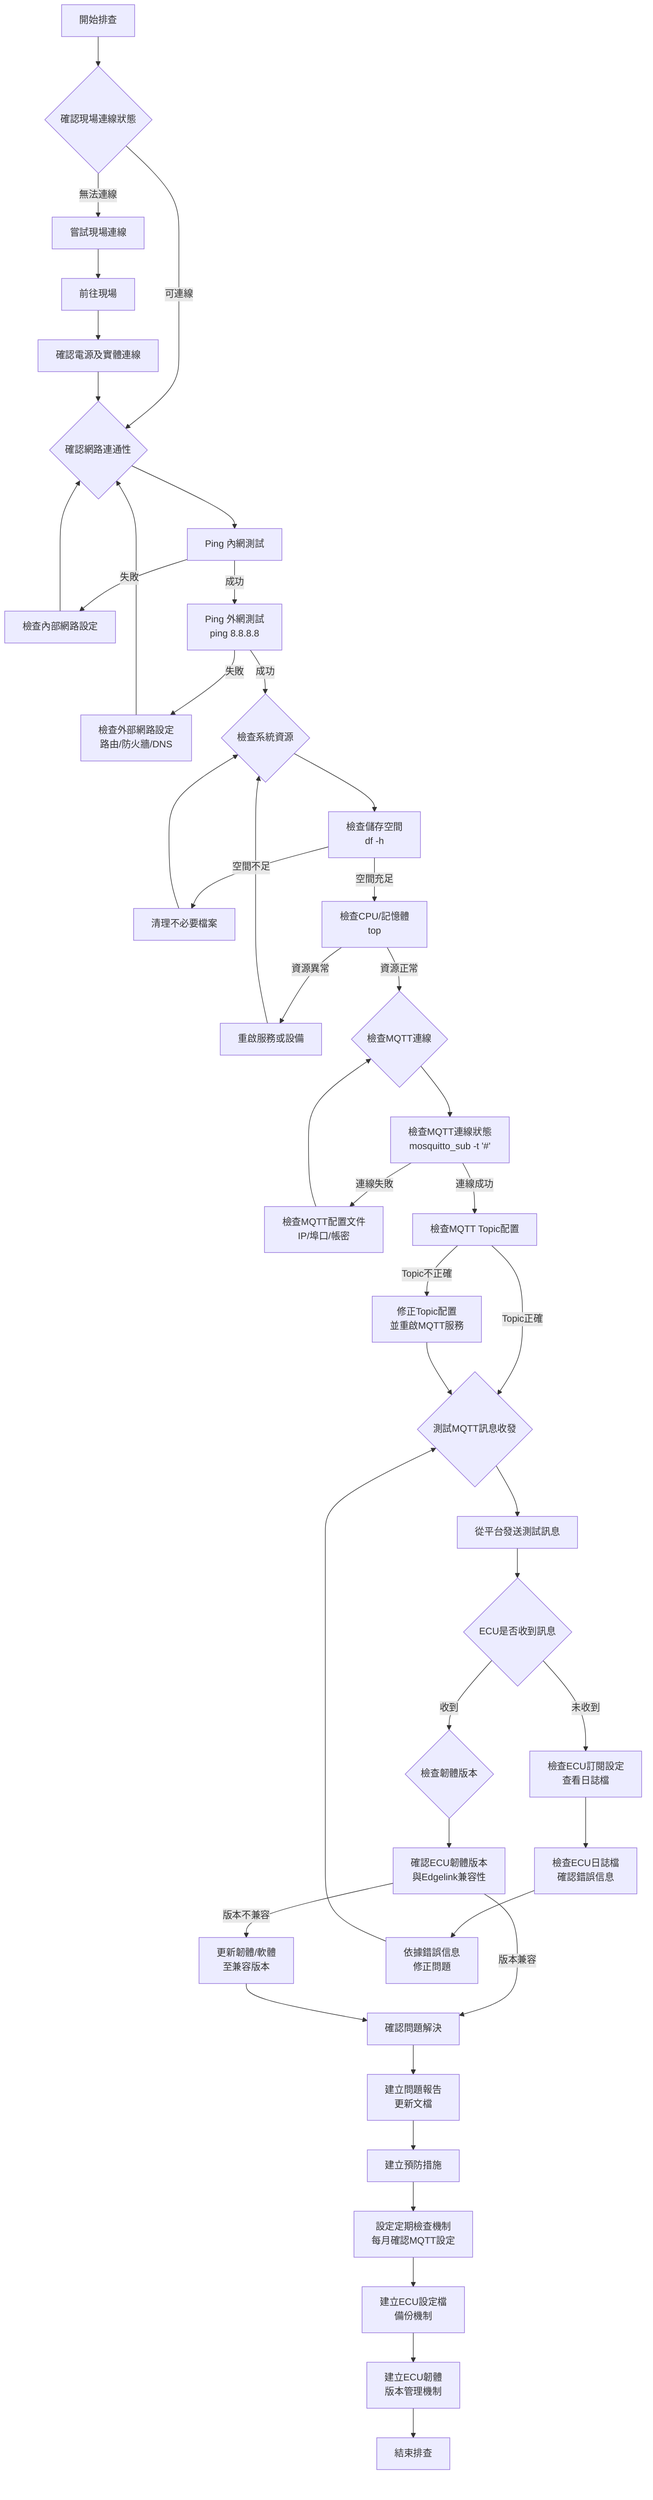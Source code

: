 flowchart TD
    A[開始排查] --> B{確認現場連線狀態}
    B -->|無法連線| C[嘗試現場連線]
    B -->|可連線| D{確認網路連通性}
    
    C --> C1[前往現場]
    C1 --> C2[確認電源及實體連線]
    C2 --> D
    
    D --> D1[Ping 內網測試]
    D1 -->|失敗| D1F[檢查內部網路設定]
    D1 -->|成功| D2[Ping 外網測試<br/>ping 8.8.8.8]
    D2 -->|失敗| D2F[檢查外部網路設定<br/>路由/防火牆/DNS]
    D2 -->|成功| E{檢查系統資源}
    
    E --> E1[檢查儲存空間<br/>df -h]
    E1 -->|空間不足| E1F[清理不必要檔案]
    E1 -->|空間充足| E2[檢查CPU/記憶體<br/>top]
    E2 -->|資源異常| E2F[重啟服務或設備]
    E2 -->|資源正常| F{檢查MQTT連線}
    
    F --> F1[檢查MQTT連線狀態<br/>mosquitto_sub -t '#']
    F1 -->|連線失敗| F1F[檢查MQTT配置文件<br/>IP/埠口/帳密]
    F1 -->|連線成功| F2[檢查MQTT Topic配置]
    F2 -->|Topic不正確| F2F[修正Topic配置<br/>並重啟MQTT服務]
    F2 -->|Topic正確| G{測試MQTT訊息收發}
    
    G --> G1[從平台發送測試訊息]
    G1 --> G2{ECU是否收到訊息}
    G2 -->|未收到| G2F[檢查ECU訂閱設定<br/>查看日誌檔]
    G2 -->|收到| H{檢查韌體版本}
    
    H --> H1[確認ECU韌體版本<br/>與Edgelink兼容性]
    H1 -->|版本不兼容| H1F[更新韌體/軟體<br/>至兼容版本]
    H1 -->|版本兼容| I[確認問題解決]
    
    F1F --> F
    F2F --> G
    D1F --> D
    D2F --> D
    E1F --> E
    E2F --> E
    G2F --> J[檢查ECU日誌檔<br/>確認錯誤信息]
    H1F --> I
    
    J --> J1[依據錯誤信息<br/>修正問題]
    J1 --> G
    
    I --> K[建立問題報告<br/>更新文檔]
    K --> L[建立預防措施]
    
    L --> L1[設定定期檢查機制<br/>每月確認MQTT設定]
    L1 --> L2[建立ECU設定檔<br/>備份機制]
    L2 --> L3[建立ECU韌體<br/>版本管理機制]
    L3 --> M[結束排查]